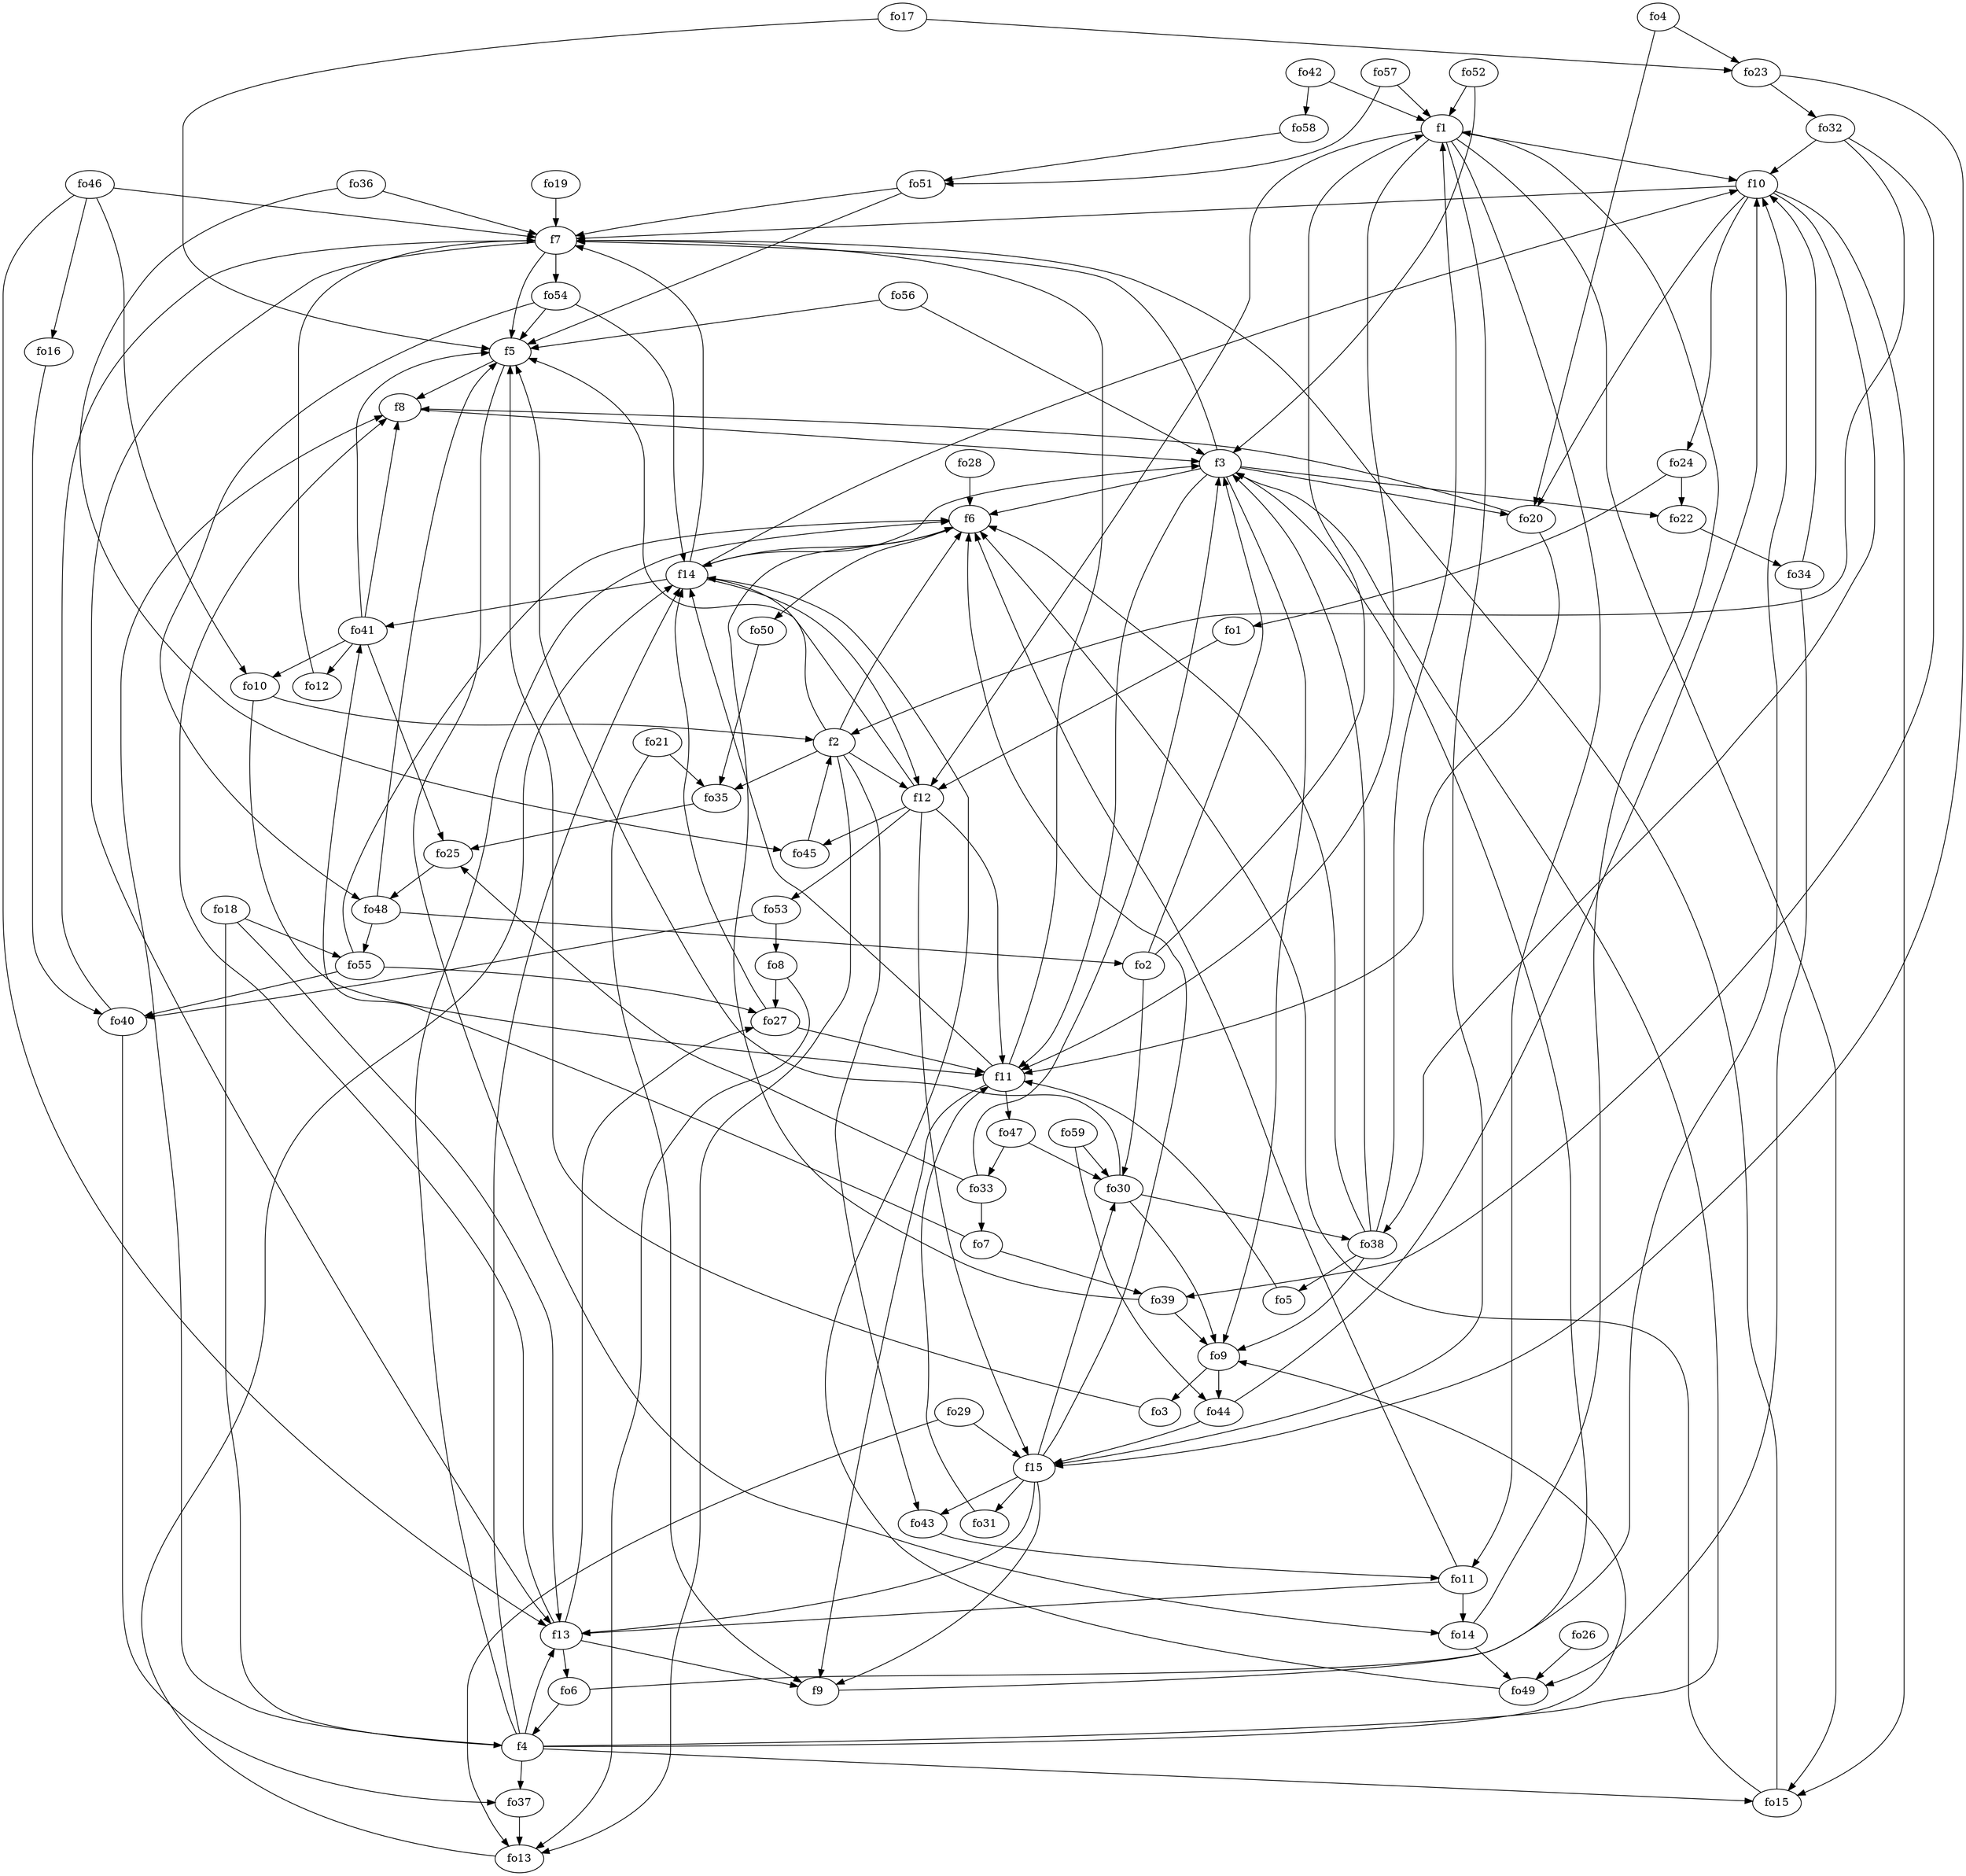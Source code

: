 strict digraph  {
f1;
f2;
f3;
f4;
f5;
f6;
f7;
f8;
f9;
f10;
f11;
f12;
f13;
f14;
f15;
fo1;
fo2;
fo3;
fo4;
fo5;
fo6;
fo7;
fo8;
fo9;
fo10;
fo11;
fo12;
fo13;
fo14;
fo15;
fo16;
fo17;
fo18;
fo19;
fo20;
fo21;
fo22;
fo23;
fo24;
fo25;
fo26;
fo27;
fo28;
fo29;
fo30;
fo31;
fo32;
fo33;
fo34;
fo35;
fo36;
fo37;
fo38;
fo39;
fo40;
fo41;
fo42;
fo43;
fo44;
fo45;
fo46;
fo47;
fo48;
fo49;
fo50;
fo51;
fo52;
fo53;
fo54;
fo55;
fo56;
fo57;
fo58;
fo59;
f1 -> f11  [weight=2];
f1 -> f12  [weight=2];
f1 -> f15  [weight=2];
f1 -> fo11  [weight=2];
f1 -> f10  [weight=2];
f1 -> fo15  [weight=2];
f2 -> fo43  [weight=2];
f2 -> f12  [weight=2];
f2 -> f6  [weight=2];
f2 -> fo13  [weight=2];
f2 -> fo35  [weight=2];
f2 -> f14  [weight=2];
f3 -> f7  [weight=2];
f3 -> fo20  [weight=2];
f3 -> f11  [weight=2];
f3 -> f6  [weight=2];
f3 -> fo9  [weight=2];
f3 -> fo22  [weight=2];
f4 -> fo9  [weight=2];
f4 -> fo37  [weight=2];
f4 -> fo15  [weight=2];
f4 -> f8  [weight=2];
f4 -> f13  [weight=2];
f4 -> f3  [weight=2];
f4 -> f14  [weight=2];
f4 -> f6  [weight=2];
f5 -> fo14  [weight=2];
f5 -> f8  [weight=2];
f6 -> f14  [weight=2];
f6 -> fo50  [weight=2];
f7 -> f13  [weight=2];
f7 -> fo54  [weight=2];
f7 -> f5  [weight=2];
f8 -> f3  [weight=2];
f9 -> f3  [weight=2];
f10 -> fo38  [weight=2];
f10 -> fo20  [weight=2];
f10 -> fo24  [weight=2];
f10 -> fo15  [weight=2];
f10 -> f7  [weight=2];
f11 -> f7  [weight=2];
f11 -> f14  [weight=2];
f11 -> f9  [weight=2];
f11 -> fo47  [weight=2];
f12 -> fo53  [weight=2];
f12 -> f15  [weight=2];
f12 -> fo45  [weight=2];
f12 -> f5  [weight=2];
f12 -> f11  [weight=2];
f13 -> fo6  [weight=2];
f13 -> f9  [weight=2];
f13 -> fo27  [weight=2];
f13 -> f8  [weight=2];
f14 -> f10  [weight=2];
f14 -> fo41  [weight=2];
f14 -> f12  [weight=2];
f14 -> f7  [weight=2];
f14 -> f3  [weight=2];
f15 -> f13  [weight=2];
f15 -> fo31  [weight=2];
f15 -> f6  [weight=2];
f15 -> f9  [weight=2];
f15 -> fo30  [weight=2];
f15 -> fo43  [weight=2];
fo1 -> f12  [weight=2];
fo2 -> f1  [weight=2];
fo2 -> f3  [weight=2];
fo2 -> fo30  [weight=2];
fo3 -> f5  [weight=2];
fo4 -> fo20  [weight=2];
fo4 -> fo23  [weight=2];
fo5 -> f11  [weight=2];
fo6 -> f4  [weight=2];
fo6 -> f10  [weight=2];
fo7 -> fo39  [weight=2];
fo7 -> fo41  [weight=2];
fo8 -> fo27  [weight=2];
fo8 -> fo13  [weight=2];
fo9 -> fo44  [weight=2];
fo9 -> fo3  [weight=2];
fo10 -> f11  [weight=2];
fo10 -> f2  [weight=2];
fo11 -> fo14  [weight=2];
fo11 -> f13  [weight=2];
fo11 -> f6  [weight=2];
fo12 -> f7  [weight=2];
fo13 -> f14  [weight=2];
fo14 -> f1  [weight=2];
fo14 -> fo49  [weight=2];
fo15 -> f6  [weight=2];
fo15 -> f7  [weight=2];
fo16 -> fo40  [weight=2];
fo17 -> fo23  [weight=2];
fo17 -> f5  [weight=2];
fo18 -> fo55  [weight=2];
fo18 -> f4  [weight=2];
fo18 -> f13  [weight=2];
fo19 -> f7  [weight=2];
fo20 -> f8  [weight=2];
fo20 -> f11  [weight=2];
fo21 -> f9  [weight=2];
fo21 -> fo35  [weight=2];
fo22 -> fo34  [weight=2];
fo23 -> fo32  [weight=2];
fo23 -> f15  [weight=2];
fo24 -> fo1  [weight=2];
fo24 -> fo22  [weight=2];
fo25 -> fo48  [weight=2];
fo26 -> fo49  [weight=2];
fo27 -> f11  [weight=2];
fo27 -> f14  [weight=2];
fo28 -> f6  [weight=2];
fo29 -> fo13  [weight=2];
fo29 -> f15  [weight=2];
fo30 -> fo9  [weight=2];
fo30 -> f5  [weight=2];
fo30 -> fo38  [weight=2];
fo31 -> f11  [weight=2];
fo32 -> fo39  [weight=2];
fo32 -> f2  [weight=2];
fo32 -> f10  [weight=2];
fo33 -> fo7  [weight=2];
fo33 -> f3  [weight=2];
fo33 -> fo25  [weight=2];
fo34 -> f10  [weight=2];
fo34 -> fo49  [weight=2];
fo35 -> fo25  [weight=2];
fo36 -> fo45  [weight=2];
fo36 -> f7  [weight=2];
fo37 -> fo13  [weight=2];
fo38 -> f3  [weight=2];
fo38 -> f6  [weight=2];
fo38 -> f1  [weight=2];
fo38 -> fo9  [weight=2];
fo38 -> fo5  [weight=2];
fo39 -> f6  [weight=2];
fo39 -> fo9  [weight=2];
fo40 -> f7  [weight=2];
fo40 -> fo37  [weight=2];
fo41 -> fo12  [weight=2];
fo41 -> fo25  [weight=2];
fo41 -> f5  [weight=2];
fo41 -> fo10  [weight=2];
fo41 -> f8  [weight=2];
fo42 -> fo58  [weight=2];
fo42 -> f1  [weight=2];
fo43 -> fo11  [weight=2];
fo44 -> f10  [weight=2];
fo44 -> f15  [weight=2];
fo45 -> f2  [weight=2];
fo46 -> f13  [weight=2];
fo46 -> f7  [weight=2];
fo46 -> fo16  [weight=2];
fo46 -> fo10  [weight=2];
fo47 -> fo33  [weight=2];
fo47 -> fo30  [weight=2];
fo48 -> fo2  [weight=2];
fo48 -> fo55  [weight=2];
fo48 -> f5  [weight=2];
fo49 -> f14  [weight=2];
fo50 -> fo35  [weight=2];
fo51 -> f5  [weight=2];
fo51 -> f7  [weight=2];
fo52 -> f3  [weight=2];
fo52 -> f1  [weight=2];
fo53 -> fo8  [weight=2];
fo53 -> fo40  [weight=2];
fo54 -> fo48  [weight=2];
fo54 -> f14  [weight=2];
fo54 -> f5  [weight=2];
fo55 -> fo40  [weight=2];
fo55 -> f6  [weight=2];
fo55 -> fo27  [weight=2];
fo56 -> f5  [weight=2];
fo56 -> f3  [weight=2];
fo57 -> fo51  [weight=2];
fo57 -> f1  [weight=2];
fo58 -> fo51  [weight=2];
fo59 -> fo30  [weight=2];
fo59 -> fo44  [weight=2];
}
